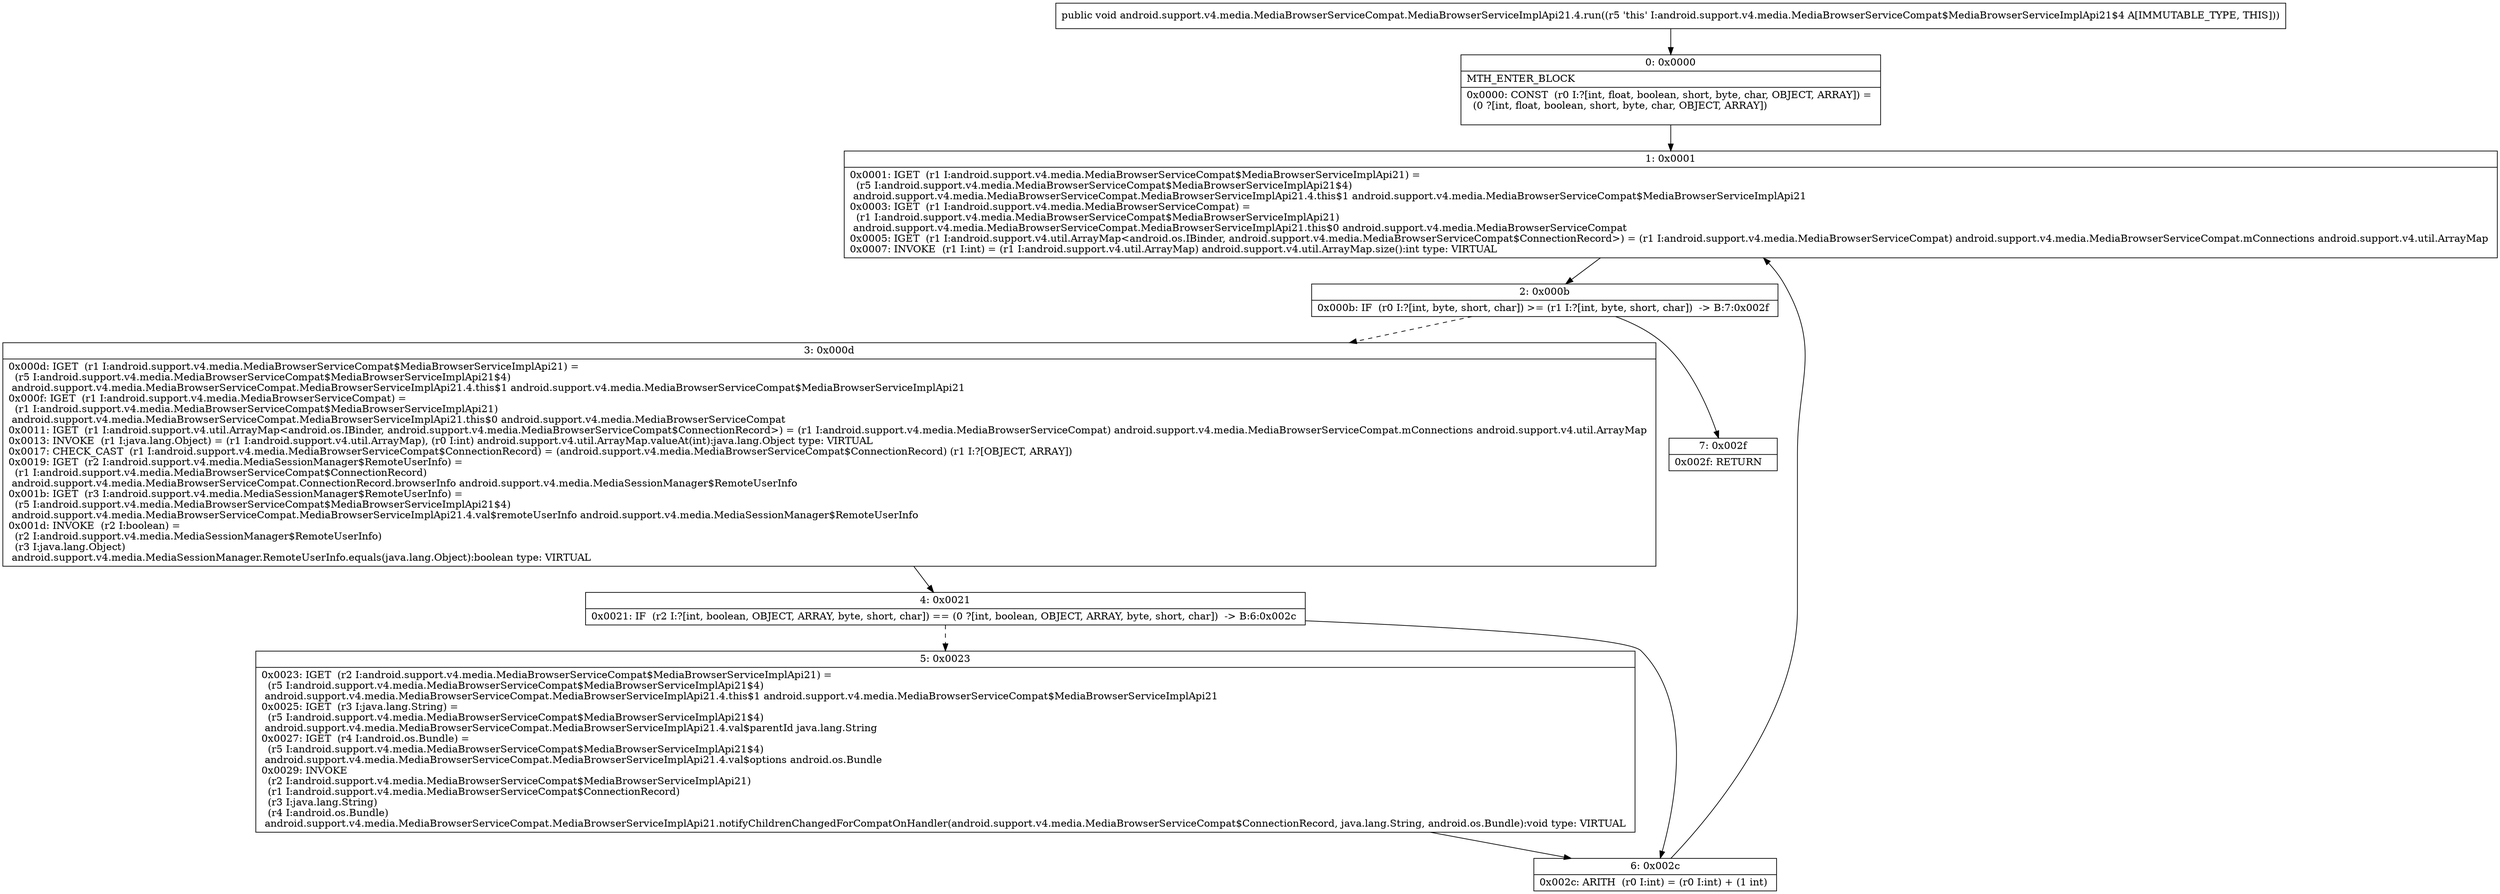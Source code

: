 digraph "CFG forandroid.support.v4.media.MediaBrowserServiceCompat.MediaBrowserServiceImplApi21.4.run()V" {
Node_0 [shape=record,label="{0\:\ 0x0000|MTH_ENTER_BLOCK\l|0x0000: CONST  (r0 I:?[int, float, boolean, short, byte, char, OBJECT, ARRAY]) = \l  (0 ?[int, float, boolean, short, byte, char, OBJECT, ARRAY])\l \l}"];
Node_1 [shape=record,label="{1\:\ 0x0001|0x0001: IGET  (r1 I:android.support.v4.media.MediaBrowserServiceCompat$MediaBrowserServiceImplApi21) = \l  (r5 I:android.support.v4.media.MediaBrowserServiceCompat$MediaBrowserServiceImplApi21$4)\l android.support.v4.media.MediaBrowserServiceCompat.MediaBrowserServiceImplApi21.4.this$1 android.support.v4.media.MediaBrowserServiceCompat$MediaBrowserServiceImplApi21 \l0x0003: IGET  (r1 I:android.support.v4.media.MediaBrowserServiceCompat) = \l  (r1 I:android.support.v4.media.MediaBrowserServiceCompat$MediaBrowserServiceImplApi21)\l android.support.v4.media.MediaBrowserServiceCompat.MediaBrowserServiceImplApi21.this$0 android.support.v4.media.MediaBrowserServiceCompat \l0x0005: IGET  (r1 I:android.support.v4.util.ArrayMap\<android.os.IBinder, android.support.v4.media.MediaBrowserServiceCompat$ConnectionRecord\>) = (r1 I:android.support.v4.media.MediaBrowserServiceCompat) android.support.v4.media.MediaBrowserServiceCompat.mConnections android.support.v4.util.ArrayMap \l0x0007: INVOKE  (r1 I:int) = (r1 I:android.support.v4.util.ArrayMap) android.support.v4.util.ArrayMap.size():int type: VIRTUAL \l}"];
Node_2 [shape=record,label="{2\:\ 0x000b|0x000b: IF  (r0 I:?[int, byte, short, char]) \>= (r1 I:?[int, byte, short, char])  \-\> B:7:0x002f \l}"];
Node_3 [shape=record,label="{3\:\ 0x000d|0x000d: IGET  (r1 I:android.support.v4.media.MediaBrowserServiceCompat$MediaBrowserServiceImplApi21) = \l  (r5 I:android.support.v4.media.MediaBrowserServiceCompat$MediaBrowserServiceImplApi21$4)\l android.support.v4.media.MediaBrowserServiceCompat.MediaBrowserServiceImplApi21.4.this$1 android.support.v4.media.MediaBrowserServiceCompat$MediaBrowserServiceImplApi21 \l0x000f: IGET  (r1 I:android.support.v4.media.MediaBrowserServiceCompat) = \l  (r1 I:android.support.v4.media.MediaBrowserServiceCompat$MediaBrowserServiceImplApi21)\l android.support.v4.media.MediaBrowserServiceCompat.MediaBrowserServiceImplApi21.this$0 android.support.v4.media.MediaBrowserServiceCompat \l0x0011: IGET  (r1 I:android.support.v4.util.ArrayMap\<android.os.IBinder, android.support.v4.media.MediaBrowserServiceCompat$ConnectionRecord\>) = (r1 I:android.support.v4.media.MediaBrowserServiceCompat) android.support.v4.media.MediaBrowserServiceCompat.mConnections android.support.v4.util.ArrayMap \l0x0013: INVOKE  (r1 I:java.lang.Object) = (r1 I:android.support.v4.util.ArrayMap), (r0 I:int) android.support.v4.util.ArrayMap.valueAt(int):java.lang.Object type: VIRTUAL \l0x0017: CHECK_CAST  (r1 I:android.support.v4.media.MediaBrowserServiceCompat$ConnectionRecord) = (android.support.v4.media.MediaBrowserServiceCompat$ConnectionRecord) (r1 I:?[OBJECT, ARRAY]) \l0x0019: IGET  (r2 I:android.support.v4.media.MediaSessionManager$RemoteUserInfo) = \l  (r1 I:android.support.v4.media.MediaBrowserServiceCompat$ConnectionRecord)\l android.support.v4.media.MediaBrowserServiceCompat.ConnectionRecord.browserInfo android.support.v4.media.MediaSessionManager$RemoteUserInfo \l0x001b: IGET  (r3 I:android.support.v4.media.MediaSessionManager$RemoteUserInfo) = \l  (r5 I:android.support.v4.media.MediaBrowserServiceCompat$MediaBrowserServiceImplApi21$4)\l android.support.v4.media.MediaBrowserServiceCompat.MediaBrowserServiceImplApi21.4.val$remoteUserInfo android.support.v4.media.MediaSessionManager$RemoteUserInfo \l0x001d: INVOKE  (r2 I:boolean) = \l  (r2 I:android.support.v4.media.MediaSessionManager$RemoteUserInfo)\l  (r3 I:java.lang.Object)\l android.support.v4.media.MediaSessionManager.RemoteUserInfo.equals(java.lang.Object):boolean type: VIRTUAL \l}"];
Node_4 [shape=record,label="{4\:\ 0x0021|0x0021: IF  (r2 I:?[int, boolean, OBJECT, ARRAY, byte, short, char]) == (0 ?[int, boolean, OBJECT, ARRAY, byte, short, char])  \-\> B:6:0x002c \l}"];
Node_5 [shape=record,label="{5\:\ 0x0023|0x0023: IGET  (r2 I:android.support.v4.media.MediaBrowserServiceCompat$MediaBrowserServiceImplApi21) = \l  (r5 I:android.support.v4.media.MediaBrowserServiceCompat$MediaBrowserServiceImplApi21$4)\l android.support.v4.media.MediaBrowserServiceCompat.MediaBrowserServiceImplApi21.4.this$1 android.support.v4.media.MediaBrowserServiceCompat$MediaBrowserServiceImplApi21 \l0x0025: IGET  (r3 I:java.lang.String) = \l  (r5 I:android.support.v4.media.MediaBrowserServiceCompat$MediaBrowserServiceImplApi21$4)\l android.support.v4.media.MediaBrowserServiceCompat.MediaBrowserServiceImplApi21.4.val$parentId java.lang.String \l0x0027: IGET  (r4 I:android.os.Bundle) = \l  (r5 I:android.support.v4.media.MediaBrowserServiceCompat$MediaBrowserServiceImplApi21$4)\l android.support.v4.media.MediaBrowserServiceCompat.MediaBrowserServiceImplApi21.4.val$options android.os.Bundle \l0x0029: INVOKE  \l  (r2 I:android.support.v4.media.MediaBrowserServiceCompat$MediaBrowserServiceImplApi21)\l  (r1 I:android.support.v4.media.MediaBrowserServiceCompat$ConnectionRecord)\l  (r3 I:java.lang.String)\l  (r4 I:android.os.Bundle)\l android.support.v4.media.MediaBrowserServiceCompat.MediaBrowserServiceImplApi21.notifyChildrenChangedForCompatOnHandler(android.support.v4.media.MediaBrowserServiceCompat$ConnectionRecord, java.lang.String, android.os.Bundle):void type: VIRTUAL \l}"];
Node_6 [shape=record,label="{6\:\ 0x002c|0x002c: ARITH  (r0 I:int) = (r0 I:int) + (1 int) \l}"];
Node_7 [shape=record,label="{7\:\ 0x002f|0x002f: RETURN   \l}"];
MethodNode[shape=record,label="{public void android.support.v4.media.MediaBrowserServiceCompat.MediaBrowserServiceImplApi21.4.run((r5 'this' I:android.support.v4.media.MediaBrowserServiceCompat$MediaBrowserServiceImplApi21$4 A[IMMUTABLE_TYPE, THIS])) }"];
MethodNode -> Node_0;
Node_0 -> Node_1;
Node_1 -> Node_2;
Node_2 -> Node_3[style=dashed];
Node_2 -> Node_7;
Node_3 -> Node_4;
Node_4 -> Node_5[style=dashed];
Node_4 -> Node_6;
Node_5 -> Node_6;
Node_6 -> Node_1;
}

